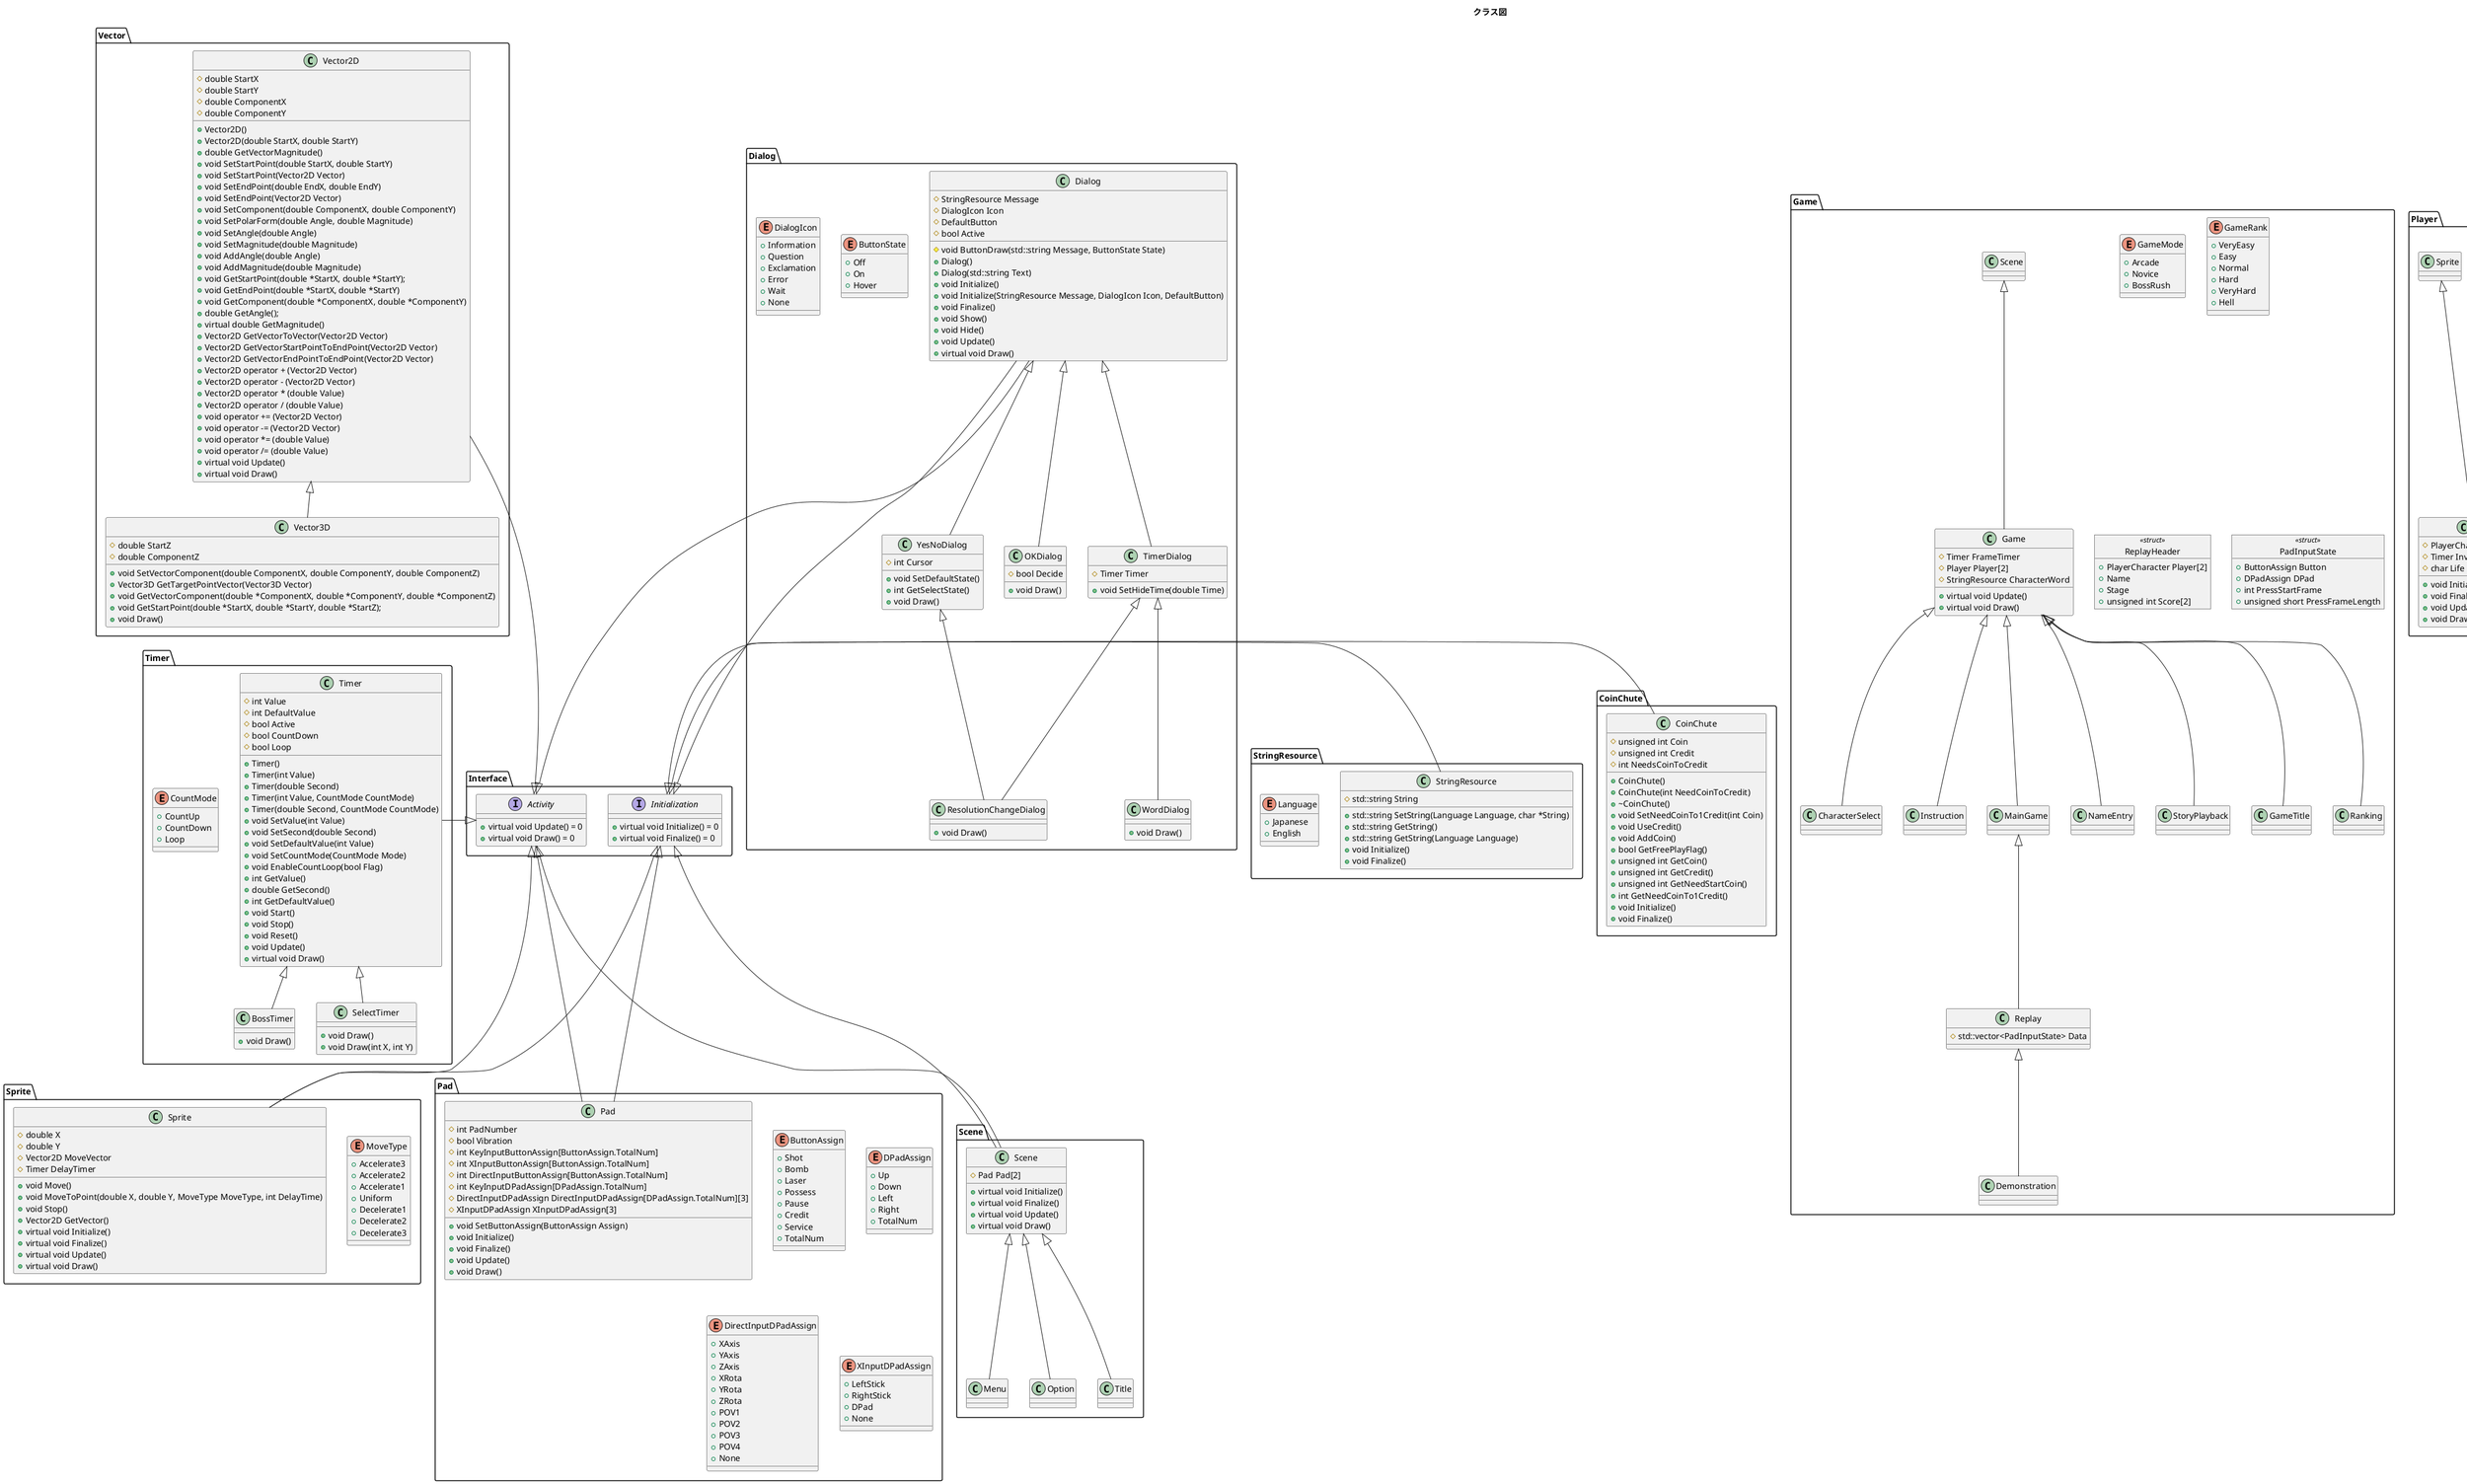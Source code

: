 @startuml
title クラス図
package Interface {
	interface Initialization{
		+virtual void Initialize() = 0
		+virtual void Finalize() = 0
	}

	interface Activity {
		+virtual void Update() = 0
		+virtual void Draw() = 0
	}
}

package Vector {
	class Vector2D {
		#double StartX
		#double StartY
		#double ComponentX
		#double ComponentY
		+Vector2D()
		+Vector2D(double StartX, double StartY)
		+double GetVectorMagnitude()
		+void SetStartPoint(double StartX, double StartY)
		+void SetStartPoint(Vector2D Vector)
		+void SetEndPoint(double EndX, double EndY)
		+void SetEndPoint(Vector2D Vector)
		+void SetComponent(double ComponentX, double ComponentY)
		+void SetPolarForm(double Angle, double Magnitude)
		+void SetAngle(double Angle)
		+void SetMagnitude(double Magnitude)
		+void AddAngle(double Angle)
		+void AddMagnitude(double Magnitude)
		+void GetStartPoint(double *StartX, double *StartY);
		+void GetEndPoint(double *StartX, double *StartY)
		+void GetComponent(double *ComponentX, double *ComponentY)
		+double GetAngle();
		+virtual double GetMagnitude()
		+Vector2D GetVectorToVector(Vector2D Vector)
		+Vector2D GetVectorStartPointToEndPoint(Vector2D Vector)
		+Vector2D GetVectorEndPointToEndPoint(Vector2D Vector)
		+Vector2D operator + (Vector2D Vector)
		+Vector2D operator - (Vector2D Vector)
		+Vector2D operator * (double Value)
		+Vector2D operator / (double Value)
		+void operator += (Vector2D Vector)
		+void operator -= (Vector2D Vector)
		+void operator *= (double Value)
		+void operator /= (double Value)
		+virtual void Update()
		+virtual void Draw()
	}

	class Vector3D {
		#double StartZ
		#double ComponentZ
		+void SetVectorComponent(double ComponentX, double ComponentY, double ComponentZ)
		+Vector3D GetTargetPointVector(Vector3D Vector)
		+void GetVectorComponent(double *ComponentX, double *ComponentY, double *ComponentZ)
		+void GetStartPoint(double *StartX, double *StartY, double *StartZ);
		+void Draw()
	}

	Activity <|-up-- Vector2D
	Vector2D <|-- Vector3D
}

package Sprite {
	enum MoveType {
		+Accelerate3
		+Accelerate2
		+Accelerate1
		+Uniform
		+Decelerate1
		+Decelerate2
		+Decelerate3
	}

	class Sprite {
		#double X
		#double Y
		#Vector2D MoveVector
		#Timer DelayTimer
		+void Move()
		+void MoveToPoint(double X, double Y, MoveType MoveType, int DelayTime)
		+void Stop()
		+Vector2D GetVector()
		+virtual void Initialize()
		+virtual void Finalize()
		+virtual void Update()
		+virtual void Draw()
	}

	Initialization <|--- Sprite
	Activity <|--- Sprite
}

package Dialog {
	enum ButtonState {
		+Off
		+On
		+Hover
	}

	enum DialogIcon {
		+Information
		+Question
		+Exclamation
		+Error
		+Wait
		+None
	}

	class Dialog {
		#StringResource Message
		#DialogIcon Icon
		#DefaultButton
		#bool Active
		#void ButtonDraw(std::string Message, ButtonState State)
		+Dialog()
		+Dialog(std::string Text)
		+void Initialize()
		+void Initialize(StringResource Message, DialogIcon Icon, DefaultButton)
		+void Finalize()
		+void Show()
		+void Hide()
		+void Update()
		+virtual void Draw()
	}

	class OKDialog {
		#bool Decide
		+void Draw()
	}

	class TimerDialog {
		#Timer Timer
		+void SetHideTime(double Time)
	}

	class YesNoDialog {
		#int Cursor
		+void SetDefaultState()
		+int GetSelectState()
		+void Draw()
	}

	class WordDialog {
		+void Draw()
	}

	class ResolutionChangeDialog {
		+void Draw()
	}

	Initialization <|-up-- Dialog
	Activity <|-up-- Dialog
	Dialog <|-- TimerDialog
	Dialog <|-- OKDialog
	Dialog <|-- YesNoDialog
	TimerDialog <|-- WordDialog
	TimerDialog <|-- ResolutionChangeDialog
	YesNoDialog <|-- ResolutionChangeDialog
}

package Timer {
	enum CountMode {
		+CountUp
		+CountDown
		+Loop
	}

	class Timer {
		#int Value
		#int DefaultValue
		#bool Active
		#bool CountDown
		#bool Loop
		+Timer()
		+Timer(int Value)
		+Timer(double Second)
		+Timer(int Value, CountMode CountMode)
		+Timer(double Second, CountMode CountMode)
		+void SetValue(int Value)
		+void SetSecond(double Second)
		+void SetDefaultValue(int Value)
		+void SetCountMode(CountMode Mode)
		+void EnableCountLoop(bool Flag)
		+int GetValue()
		+double GetSecond()
		+int GetDefaultValue()
		+void Start()
		+void Stop()
		+void Reset()
		+void Update()
		+virtual void Draw()
	}

	class BossTimer {
		+void Draw()
	}

	class SelectTimer {
		+void Draw()
		+void Draw(int X, int Y)
	}

	Activity <|-left-- Timer
	Timer <|-- BossTimer
	Timer <|-- SelectTimer
}

package Pad {
	enum ButtonAssign {
		+Shot
		+Bomb
		+Laser
		+Possess
		+Pause
		+Credit
		+Service
		+TotalNum
	}

	enum DPadAssign {
		+Up
		+Down
		+Left
		+Right
		+TotalNum
	}

	enum DirectInputDPadAssign {
		+XAxis
		+YAxis
		+ZAxis
		+XRota
		+YRota
		+ZRota
		+POV1
		+POV2
		+POV3
		+POV4
		+None
	}

	enum XInputDPadAssign {
		+LeftStick
		+RightStick
		+DPad
		+None
	}

	class Pad {
		#int PadNumber
		#bool Vibration
		#int KeyInputButtonAssign[ButtonAssign.TotalNum]
		#int XInputButtonAssign[ButtonAssign.TotalNum]
		#int DirectInputButtonAssign[ButtonAssign.TotalNum]
		#int KeyInputDPadAssign[DPadAssign.TotalNum]
		#DirectInputDPadAssign DirectInputDPadAssign[DPadAssign.TotalNum][3]
		#XInputDPadAssign XInputDPadAssign[3]
		+void SetButtonAssign(ButtonAssign Assign)
		+void Initialize()
		+void Finalize()
		+void Update()
		+void Draw()
	}

	Initialization <|--- Pad
	Activity <|--- Pad
}

package Player {
	enum PlayerCharacter {
		+Power
		+Maria
		+None
	}

	class Player {
		#PlayerCharacter Character
		#Timer InvincibleTime
		#char Life
		+void Initialize()
		+void Finalize()
		+void Update()
		+void Draw()
	}

	Sprite <|-- Player
}

package Enemy {
	class Enemy {
		#int HP
		#Timer Timer
	}

	class BossEnemy {
		#BossTimer Timer
	}

	Sprite <|-- Enemy
	Enemy <|-- BossEnemy
}

package Bullet {
	enum PlayerBulletType {

	}

	enum EnemyBulletType {

	}

	class Bullet {
		+void Update()
	}

	class PlayerBullet {
		+void Draw()
	}

	class EnemyBullet {
		+void Draw()
	}

	Sprite <|-- Bullet
	Bullet <|-- PlayerBullet
	Bullet <|-- EnemyBullet
}

package Scene {
	class Scene {
		#Pad Pad[2]
		+virtual void Initialize()
		+virtual void Finalize()
		+virtual void Update()
		+virtual void Draw()
	}

	Scene <|-- Title
	Scene <|-- Menu
	Scene <|-- Option
	Initialization <|--- Scene
	Activity <|--- Scene
}

package Game {
	enum GameMode {
		+Arcade
		+Novice
		+BossRush
	}

	enum GameRank {
		+VeryEasy
		+Easy
		+Normal
		+Hard
		+VeryHard
		+Hell
	}

	object ReplayHeader <<struct>> {
		+PlayerCharacter Player[2]
		+Name
		+Stage
		+unsigned int Score[2]
	}

	object PadInputState <<struct>> {
		+ButtonAssign Button
		+DPadAssign DPad
		+int PressStartFrame
		+unsigned short PressFrameLength
	}

	class Game {
		#Timer FrameTimer
		#Player Player[2]
		#StringResource CharacterWord
		+virtual void Update()
		+virtual void Draw()
	}

	class Replay {
		#std::vector<PadInputState> Data
	}

	Scene <|-- Game
	Game <|-- StoryPlayback
	Game <|-- GameTitle
	Game <|-- Ranking
	Game <|-- CharacterSelect
	Game <|-- Instruction
	Game <|-- MainGame
	Game <|-- NameEntry
	MainGame <|-- Replay
	Replay <|-- Demonstration
}

package StringResource {
	enum Language {
		+Japanese
		+English
	}

	class StringResource {
		#std::string String
		+std::string SetString(Language Language, char *String)
		+std::string GetString()
		+std::string GetString(Language Language)
		+void Initialize()
		+void Finalize()
	}

	Initialization <|-left-- StringResource
}

package CoinChute {
	class CoinChute {
		#unsigned int Coin
		#unsigned int Credit
		#int NeedsCoinToCredit
		+CoinChute()
		+CoinChute(int NeedCoinToCredit)
		+~CoinChute()
		+void SetNeedCoinTo1Credit(int Coin)
		+void UseCredit()
		+void AddCoin()
		+bool GetFreePlayFlag()
		+unsigned int GetCoin()
		+unsigned int GetCredit()
		+unsigned int GetNeedStartCoin()
		+int GetNeedCoinTo1Credit()
		+void Initialize()
		+void Finalize()
	}

	Initialization <|-left-- CoinChute
}
@enduml